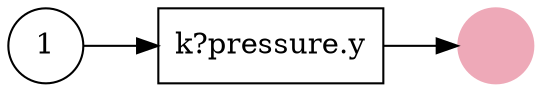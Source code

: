 digraph Net {
rankdir=LR
node [shape = circle]
"1";

node [shape = box]
T1 [label = "k?pressure.y"]

node [shape = circle, style = filled, color = pink2, label=""]
"0";

"1" -> T1 [style = solid];

T1 -> "0" [style = solid];
}
